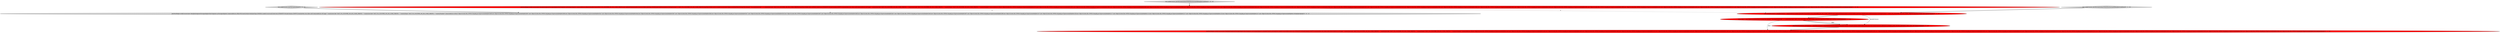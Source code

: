 digraph {
0 [style = filled, label = "JoinTestHelper.verifyCursors(new HashJoinSegmentStorageAdapter(factSegment.asStorageAdapter(),ImmutableList.of(new JoinableClause(FACT_TO_COUNTRY_ON_ISO_CODE_PREFIX,new IndexedTableJoinable(countriesTable),JoinType.INNER,JoinConditionAnalysis.forExpression(\"1\",FACT_TO_COUNTRY_ON_ISO_CODE_PREFIX,ExprMacroTable.nil())))).makeCursors(new ExpressionDimFilter(StringUtils.format(\"\"%scountryIsoCode\" == countryIsoCode\",FACT_TO_COUNTRY_ON_ISO_CODE_PREFIX),ExprMacroTable.nil()).toFilter(),Intervals.ETERNITY,VirtualColumns.EMPTY,Granularities.ALL,false,null),ImmutableList.of(\"page\",\"countryIsoCode\",FACT_TO_COUNTRY_ON_ISO_CODE_PREFIX + \"countryIsoCode\",FACT_TO_COUNTRY_ON_ISO_CODE_PREFIX + \"countryName\",FACT_TO_COUNTRY_ON_ISO_CODE_PREFIX + \"countryNumber\"),ImmutableList.of(new Object((((edu.fdu.CPPDG.tinypdg.pe.ExpressionInfo@9e297d,new Object((((edu.fdu.CPPDG.tinypdg.pe.ExpressionInfo@9e2985,new Object((((edu.fdu.CPPDG.tinypdg.pe.ExpressionInfo@9e298d,new Object((((edu.fdu.CPPDG.tinypdg.pe.ExpressionInfo@9e2995,new Object((((edu.fdu.CPPDG.tinypdg.pe.ExpressionInfo@9e299d,new Object((((edu.fdu.CPPDG.tinypdg.pe.ExpressionInfo@9e29a5,new Object((((edu.fdu.CPPDG.tinypdg.pe.ExpressionInfo@9e29ad,new Object((((edu.fdu.CPPDG.tinypdg.pe.ExpressionInfo@9e29b5,new Object((((edu.fdu.CPPDG.tinypdg.pe.ExpressionInfo@9e29bd,new Object((((edu.fdu.CPPDG.tinypdg.pe.ExpressionInfo@9e29c5,new Object((((edu.fdu.CPPDG.tinypdg.pe.ExpressionInfo@9e29cd,new Object((((edu.fdu.CPPDG.tinypdg.pe.ExpressionInfo@9e29d5,new Object((((edu.fdu.CPPDG.tinypdg.pe.ExpressionInfo@9e29dd,new Object((((edu.fdu.CPPDG.tinypdg.pe.ExpressionInfo@9e29e5,new Object((((edu.fdu.CPPDG.tinypdg.pe.ExpressionInfo@9e29ed,new Object((((edu.fdu.CPPDG.tinypdg.pe.ExpressionInfo@9e29f5,new Object((((edu.fdu.CPPDG.tinypdg.pe.ExpressionInfo@9e29fd,new Object((((edu.fdu.CPPDG.tinypdg.pe.ExpressionInfo@9e2a05,new Object((((edu.fdu.CPPDG.tinypdg.pe.ExpressionInfo@9e2a0d,new Object((((edu.fdu.CPPDG.tinypdg.pe.ExpressionInfo@9e2a15,new Object((((edu.fdu.CPPDG.tinypdg.pe.ExpressionInfo@9e2a1d,new Object((((edu.fdu.CPPDG.tinypdg.pe.ExpressionInfo@9e2a25,new Object((((edu.fdu.CPPDG.tinypdg.pe.ExpressionInfo@9e2a2d))@@@3@@@['1', '0', '0']", fillcolor = red, shape = ellipse image = "AAA1AAABBB1BBB"];
8 [style = filled, label = "test_makeCursors_factToCountryInner['0', '0', '1']", fillcolor = lightgray, shape = diamond image = "AAA0AAABBB3BBB"];
7 [style = filled, label = "JoinTestHelper.verifyCursors(new HashJoinSegmentStorageAdapter(factSegment.asStorageAdapter(),ImmutableList.of(factToCountryOnIsoCode(JoinType.INNER))).makeCursors(null,Intervals.ETERNITY,VirtualColumns.EMPTY,Granularities.ALL,false,null),ImmutableList.of(\"page\",\"countryIsoCode\",FACT_TO_COUNTRY_ON_ISO_CODE_PREFIX + \"countryIsoCode\",FACT_TO_COUNTRY_ON_ISO_CODE_PREFIX + \"countryName\",FACT_TO_COUNTRY_ON_ISO_CODE_PREFIX + \"countryNumber\"),ImmutableList.of(new Object((((edu.fdu.CPPDG.tinypdg.pe.ExpressionInfo@9e2b8f,new Object((((edu.fdu.CPPDG.tinypdg.pe.ExpressionInfo@9e2b97,new Object((((edu.fdu.CPPDG.tinypdg.pe.ExpressionInfo@9e2b9f,new Object((((edu.fdu.CPPDG.tinypdg.pe.ExpressionInfo@9e2ba7,new Object((((edu.fdu.CPPDG.tinypdg.pe.ExpressionInfo@9e2baf,new Object((((edu.fdu.CPPDG.tinypdg.pe.ExpressionInfo@9e2bb7,new Object((((edu.fdu.CPPDG.tinypdg.pe.ExpressionInfo@9e2bbf,new Object((((edu.fdu.CPPDG.tinypdg.pe.ExpressionInfo@9e2bc7,new Object((((edu.fdu.CPPDG.tinypdg.pe.ExpressionInfo@9e2bcf,new Object((((edu.fdu.CPPDG.tinypdg.pe.ExpressionInfo@9e2bd7,new Object((((edu.fdu.CPPDG.tinypdg.pe.ExpressionInfo@9e2bdf,new Object((((edu.fdu.CPPDG.tinypdg.pe.ExpressionInfo@9e2be7,new Object((((edu.fdu.CPPDG.tinypdg.pe.ExpressionInfo@9e2bef,new Object((((edu.fdu.CPPDG.tinypdg.pe.ExpressionInfo@9e2bf7,new Object((((edu.fdu.CPPDG.tinypdg.pe.ExpressionInfo@9e2bff,new Object((((edu.fdu.CPPDG.tinypdg.pe.ExpressionInfo@9e2c07,new Object((((edu.fdu.CPPDG.tinypdg.pe.ExpressionInfo@9e2c0f,new Object((((edu.fdu.CPPDG.tinypdg.pe.ExpressionInfo@9e2c17,new Object((((edu.fdu.CPPDG.tinypdg.pe.ExpressionInfo@9e2c1f,new Object((((edu.fdu.CPPDG.tinypdg.pe.ExpressionInfo@9e2c27,new Object((((edu.fdu.CPPDG.tinypdg.pe.ExpressionInfo@9e2c2f,new Object((((edu.fdu.CPPDG.tinypdg.pe.ExpressionInfo@9e2c37,new Object((((edu.fdu.CPPDG.tinypdg.pe.ExpressionInfo@9e2c3f))@@@3@@@['0', '0', '1']", fillcolor = lightgray, shape = ellipse image = "AAA0AAABBB3BBB"];
1 [style = filled, label = "test_makeCursors_factToCountryInnerWithFilterInsteadOfRealJoinCondition['1', '0', '0']", fillcolor = lightgray, shape = diamond image = "AAA0AAABBB1BBB"];
2 [style = filled, label = "test_makeCursors_factToCountryInnerWithFilterInsteadOfRealJoinCondition['0', '1', '0']", fillcolor = lightgray, shape = diamond image = "AAA0AAABBB2BBB"];
4 [style = filled, label = "JoinFilterPreAnalysis preAnalysis = JoinFilterAnalyzer.computeJoinFilterPreAnalysis(joinableClauses,VirtualColumns.EMPTY,filter,true,true,true,QueryContexts.DEFAULT_ENABLE_JOIN_FILTER_REWRITE_MAX_SIZE_KEY)@@@5@@@['0', '1', '0']", fillcolor = red, shape = ellipse image = "AAA1AAABBB2BBB"];
6 [style = filled, label = "JoinTestHelper.verifyCursors(new HashJoinSegmentStorageAdapter(factSegment.asStorageAdapter(),joinableClauses,preAnalysis).makeCursors(filter,Intervals.ETERNITY,VirtualColumns.EMPTY,Granularities.ALL,false,null),ImmutableList.of(\"page\",\"countryIsoCode\",FACT_TO_COUNTRY_ON_ISO_CODE_PREFIX + \"countryIsoCode\",FACT_TO_COUNTRY_ON_ISO_CODE_PREFIX + \"countryName\",FACT_TO_COUNTRY_ON_ISO_CODE_PREFIX + \"countryNumber\"),ImmutableList.of(new Object((((edu.fdu.CPPDG.tinypdg.pe.ExpressionInfo@9e2aa0,new Object((((edu.fdu.CPPDG.tinypdg.pe.ExpressionInfo@9e2aa8,new Object((((edu.fdu.CPPDG.tinypdg.pe.ExpressionInfo@9e2ab0,new Object((((edu.fdu.CPPDG.tinypdg.pe.ExpressionInfo@9e2ab8,new Object((((edu.fdu.CPPDG.tinypdg.pe.ExpressionInfo@9e2ac0,new Object((((edu.fdu.CPPDG.tinypdg.pe.ExpressionInfo@9e2ac8,new Object((((edu.fdu.CPPDG.tinypdg.pe.ExpressionInfo@9e2ad0,new Object((((edu.fdu.CPPDG.tinypdg.pe.ExpressionInfo@9e2ad8,new Object((((edu.fdu.CPPDG.tinypdg.pe.ExpressionInfo@9e2ae0,new Object((((edu.fdu.CPPDG.tinypdg.pe.ExpressionInfo@9e2ae8,new Object((((edu.fdu.CPPDG.tinypdg.pe.ExpressionInfo@9e2af0,new Object((((edu.fdu.CPPDG.tinypdg.pe.ExpressionInfo@9e2af8,new Object((((edu.fdu.CPPDG.tinypdg.pe.ExpressionInfo@9e2b00,new Object((((edu.fdu.CPPDG.tinypdg.pe.ExpressionInfo@9e2b08,new Object((((edu.fdu.CPPDG.tinypdg.pe.ExpressionInfo@9e2b10,new Object((((edu.fdu.CPPDG.tinypdg.pe.ExpressionInfo@9e2b18,new Object((((edu.fdu.CPPDG.tinypdg.pe.ExpressionInfo@9e2b20,new Object((((edu.fdu.CPPDG.tinypdg.pe.ExpressionInfo@9e2b28,new Object((((edu.fdu.CPPDG.tinypdg.pe.ExpressionInfo@9e2b30,new Object((((edu.fdu.CPPDG.tinypdg.pe.ExpressionInfo@9e2b38,new Object((((edu.fdu.CPPDG.tinypdg.pe.ExpressionInfo@9e2b40,new Object((((edu.fdu.CPPDG.tinypdg.pe.ExpressionInfo@9e2b48,new Object((((edu.fdu.CPPDG.tinypdg.pe.ExpressionInfo@9e2b50))@@@6@@@['0', '1', '0']", fillcolor = red, shape = ellipse image = "AAA1AAABBB2BBB"];
5 [style = filled, label = "Filter filter = new ExpressionDimFilter(StringUtils.format(\"\"%scountryIsoCode\" == countryIsoCode\",FACT_TO_COUNTRY_ON_ISO_CODE_PREFIX),ExprMacroTable.nil()).toFilter()@@@4@@@['0', '1', '0']", fillcolor = red, shape = ellipse image = "AAA1AAABBB2BBB"];
3 [style = filled, label = "List<JoinableClause> joinableClauses = ImmutableList.of(new JoinableClause(FACT_TO_COUNTRY_ON_ISO_CODE_PREFIX,new IndexedTableJoinable(countriesTable),JoinType.INNER,JoinConditionAnalysis.forExpression(\"1\",FACT_TO_COUNTRY_ON_ISO_CODE_PREFIX,ExprMacroTable.nil())))@@@3@@@['0', '1', '0']", fillcolor = red, shape = ellipse image = "AAA1AAABBB2BBB"];
8->7 [style = bold, label=""];
3->5 [style = bold, label=""];
5->6 [style = solid, label="filter"];
1->0 [style = bold, label=""];
0->3 [style = dashed, label="0"];
0->7 [style = dashed, label="0"];
4->6 [style = bold, label=""];
5->4 [style = solid, label="filter"];
5->4 [style = bold, label=""];
2->3 [style = bold, label=""];
3->4 [style = solid, label="joinableClauses"];
}
